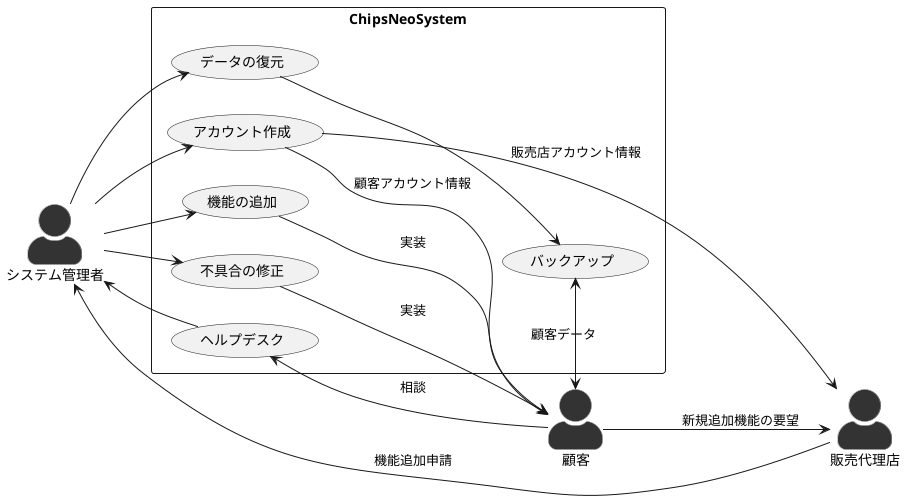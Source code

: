 @startuml システム管理者

left to right direction
skinparam actorStyle awesome
skinparam actor {
    BackgroundColor #333333
    BorderColor #999999
}
actor システム管理者 as admin
actor 販売代理店 as sales_agent
actor 顧客 as client

rectangle ChipsNeoSystem {
    usecase "アカウント作成" as create
    usecase "機能の追加" as add_feature
    usecase "バックアップ" as backup
    usecase "ヘルプデスク" as help_desk
    usecase "不具合の修正" as fix
    usecase "データの復元" as resque
}

admin --> create
create --> sales_agent :販売店アカウント情報
create --> client :顧客アカウント情報

client --> backup :顧客データ
admin --> resque
resque --> backup
backup --> client

client --> sales_agent :新規追加機能の要望
sales_agent -up-> admin :機能追加申請
admin --> add_feature
add_feature --> client :実装

client --> help_desk :相談
help_desk --> admin
admin --> fix
fix --> client :実装
@enduml
